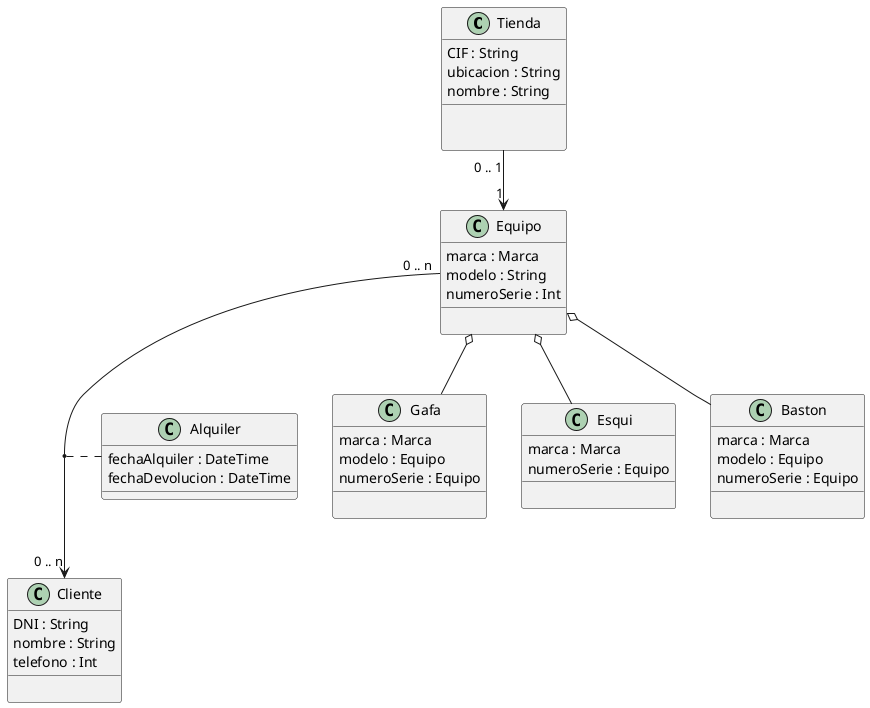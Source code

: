 @startuml

Tienda "0 .. 1" --> "1" Equipo
Equipo o-- Gafa
Equipo o-- Esqui
Equipo o-- Baston
Equipo "0 .. n" --> "0 .. n" Cliente
(Equipo,Cliente) .. Alquiler

class Tienda {
  CIF : String
  ubicacion : String
  nombre : String
  __
  

}

class Equipo {
    marca : Marca
    modelo : String
    numeroSerie : Int
    __

}

class Cliente{
    DNI : String
    nombre : String
    telefono : Int
    __

}

class Baston{
    marca : Marca
    modelo : Equipo
    numeroSerie : Equipo
    __

}

class Gafa{
    marca : Marca
    modelo : Equipo
    numeroSerie : Equipo
    __

}

class Esqui{
    marca : Marca
    numeroSerie : Equipo
    __

}

class Alquiler{
    fechaAlquiler : DateTime
    fechaDevolucion : DateTime
}
@enduml